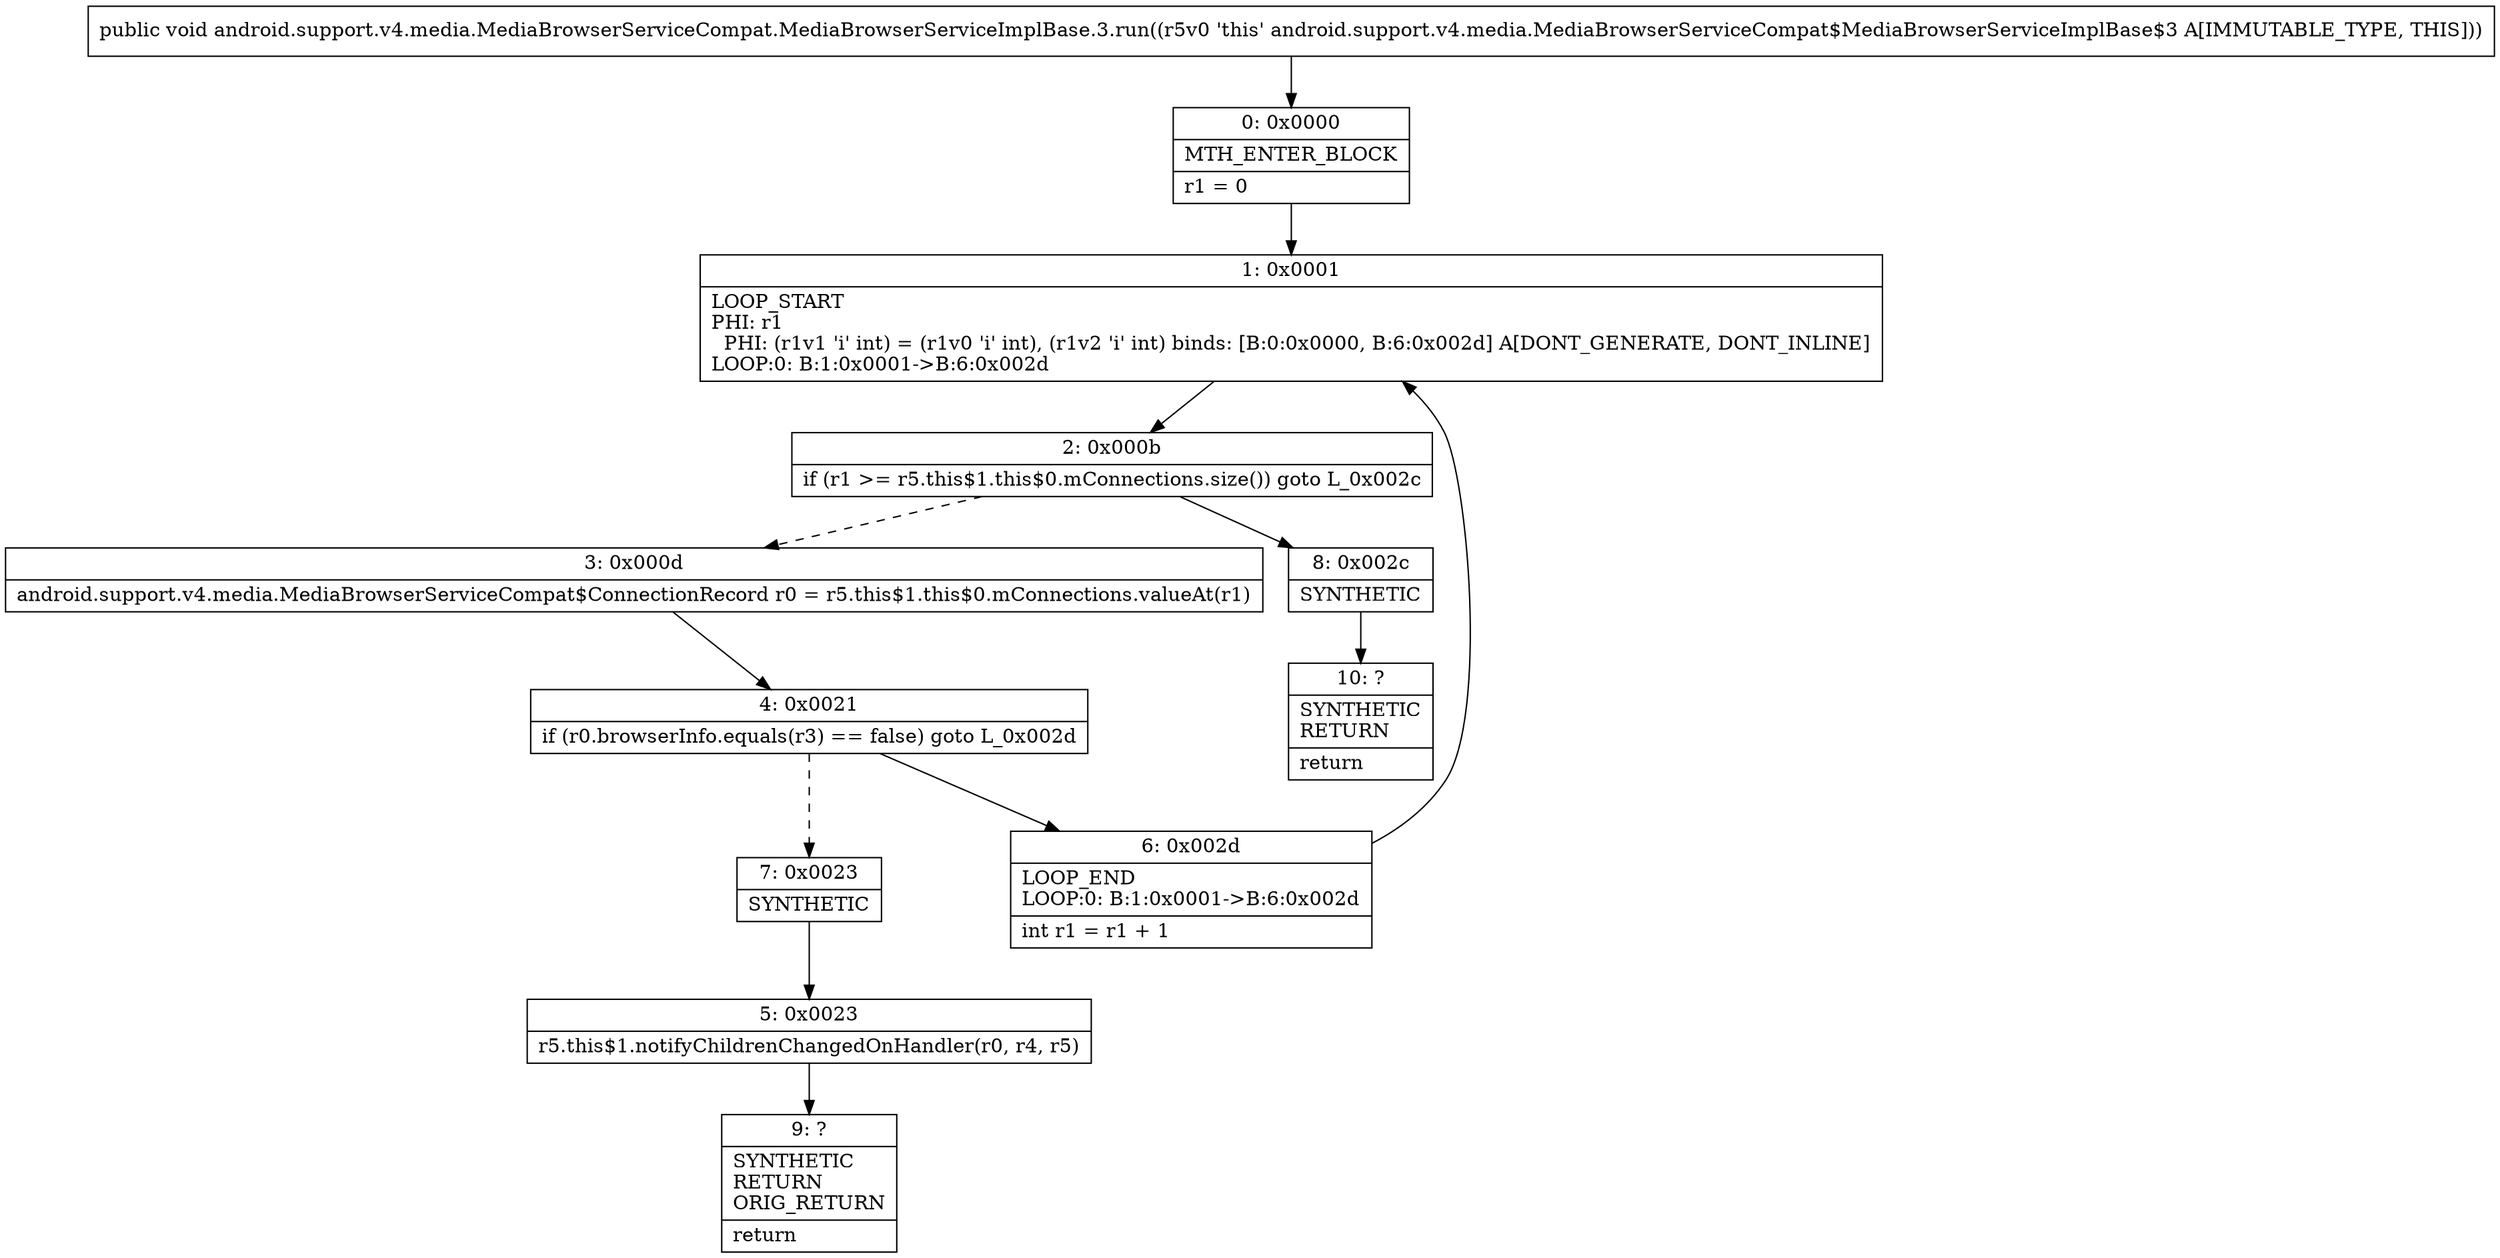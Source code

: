 digraph "CFG forandroid.support.v4.media.MediaBrowserServiceCompat.MediaBrowserServiceImplBase.3.run()V" {
Node_0 [shape=record,label="{0\:\ 0x0000|MTH_ENTER_BLOCK\l|r1 = 0\l}"];
Node_1 [shape=record,label="{1\:\ 0x0001|LOOP_START\lPHI: r1 \l  PHI: (r1v1 'i' int) = (r1v0 'i' int), (r1v2 'i' int) binds: [B:0:0x0000, B:6:0x002d] A[DONT_GENERATE, DONT_INLINE]\lLOOP:0: B:1:0x0001\-\>B:6:0x002d\l}"];
Node_2 [shape=record,label="{2\:\ 0x000b|if (r1 \>= r5.this$1.this$0.mConnections.size()) goto L_0x002c\l}"];
Node_3 [shape=record,label="{3\:\ 0x000d|android.support.v4.media.MediaBrowserServiceCompat$ConnectionRecord r0 = r5.this$1.this$0.mConnections.valueAt(r1)\l}"];
Node_4 [shape=record,label="{4\:\ 0x0021|if (r0.browserInfo.equals(r3) == false) goto L_0x002d\l}"];
Node_5 [shape=record,label="{5\:\ 0x0023|r5.this$1.notifyChildrenChangedOnHandler(r0, r4, r5)\l}"];
Node_6 [shape=record,label="{6\:\ 0x002d|LOOP_END\lLOOP:0: B:1:0x0001\-\>B:6:0x002d\l|int r1 = r1 + 1\l}"];
Node_7 [shape=record,label="{7\:\ 0x0023|SYNTHETIC\l}"];
Node_8 [shape=record,label="{8\:\ 0x002c|SYNTHETIC\l}"];
Node_9 [shape=record,label="{9\:\ ?|SYNTHETIC\lRETURN\lORIG_RETURN\l|return\l}"];
Node_10 [shape=record,label="{10\:\ ?|SYNTHETIC\lRETURN\l|return\l}"];
MethodNode[shape=record,label="{public void android.support.v4.media.MediaBrowserServiceCompat.MediaBrowserServiceImplBase.3.run((r5v0 'this' android.support.v4.media.MediaBrowserServiceCompat$MediaBrowserServiceImplBase$3 A[IMMUTABLE_TYPE, THIS])) }"];
MethodNode -> Node_0;
Node_0 -> Node_1;
Node_1 -> Node_2;
Node_2 -> Node_3[style=dashed];
Node_2 -> Node_8;
Node_3 -> Node_4;
Node_4 -> Node_6;
Node_4 -> Node_7[style=dashed];
Node_5 -> Node_9;
Node_6 -> Node_1;
Node_7 -> Node_5;
Node_8 -> Node_10;
}


